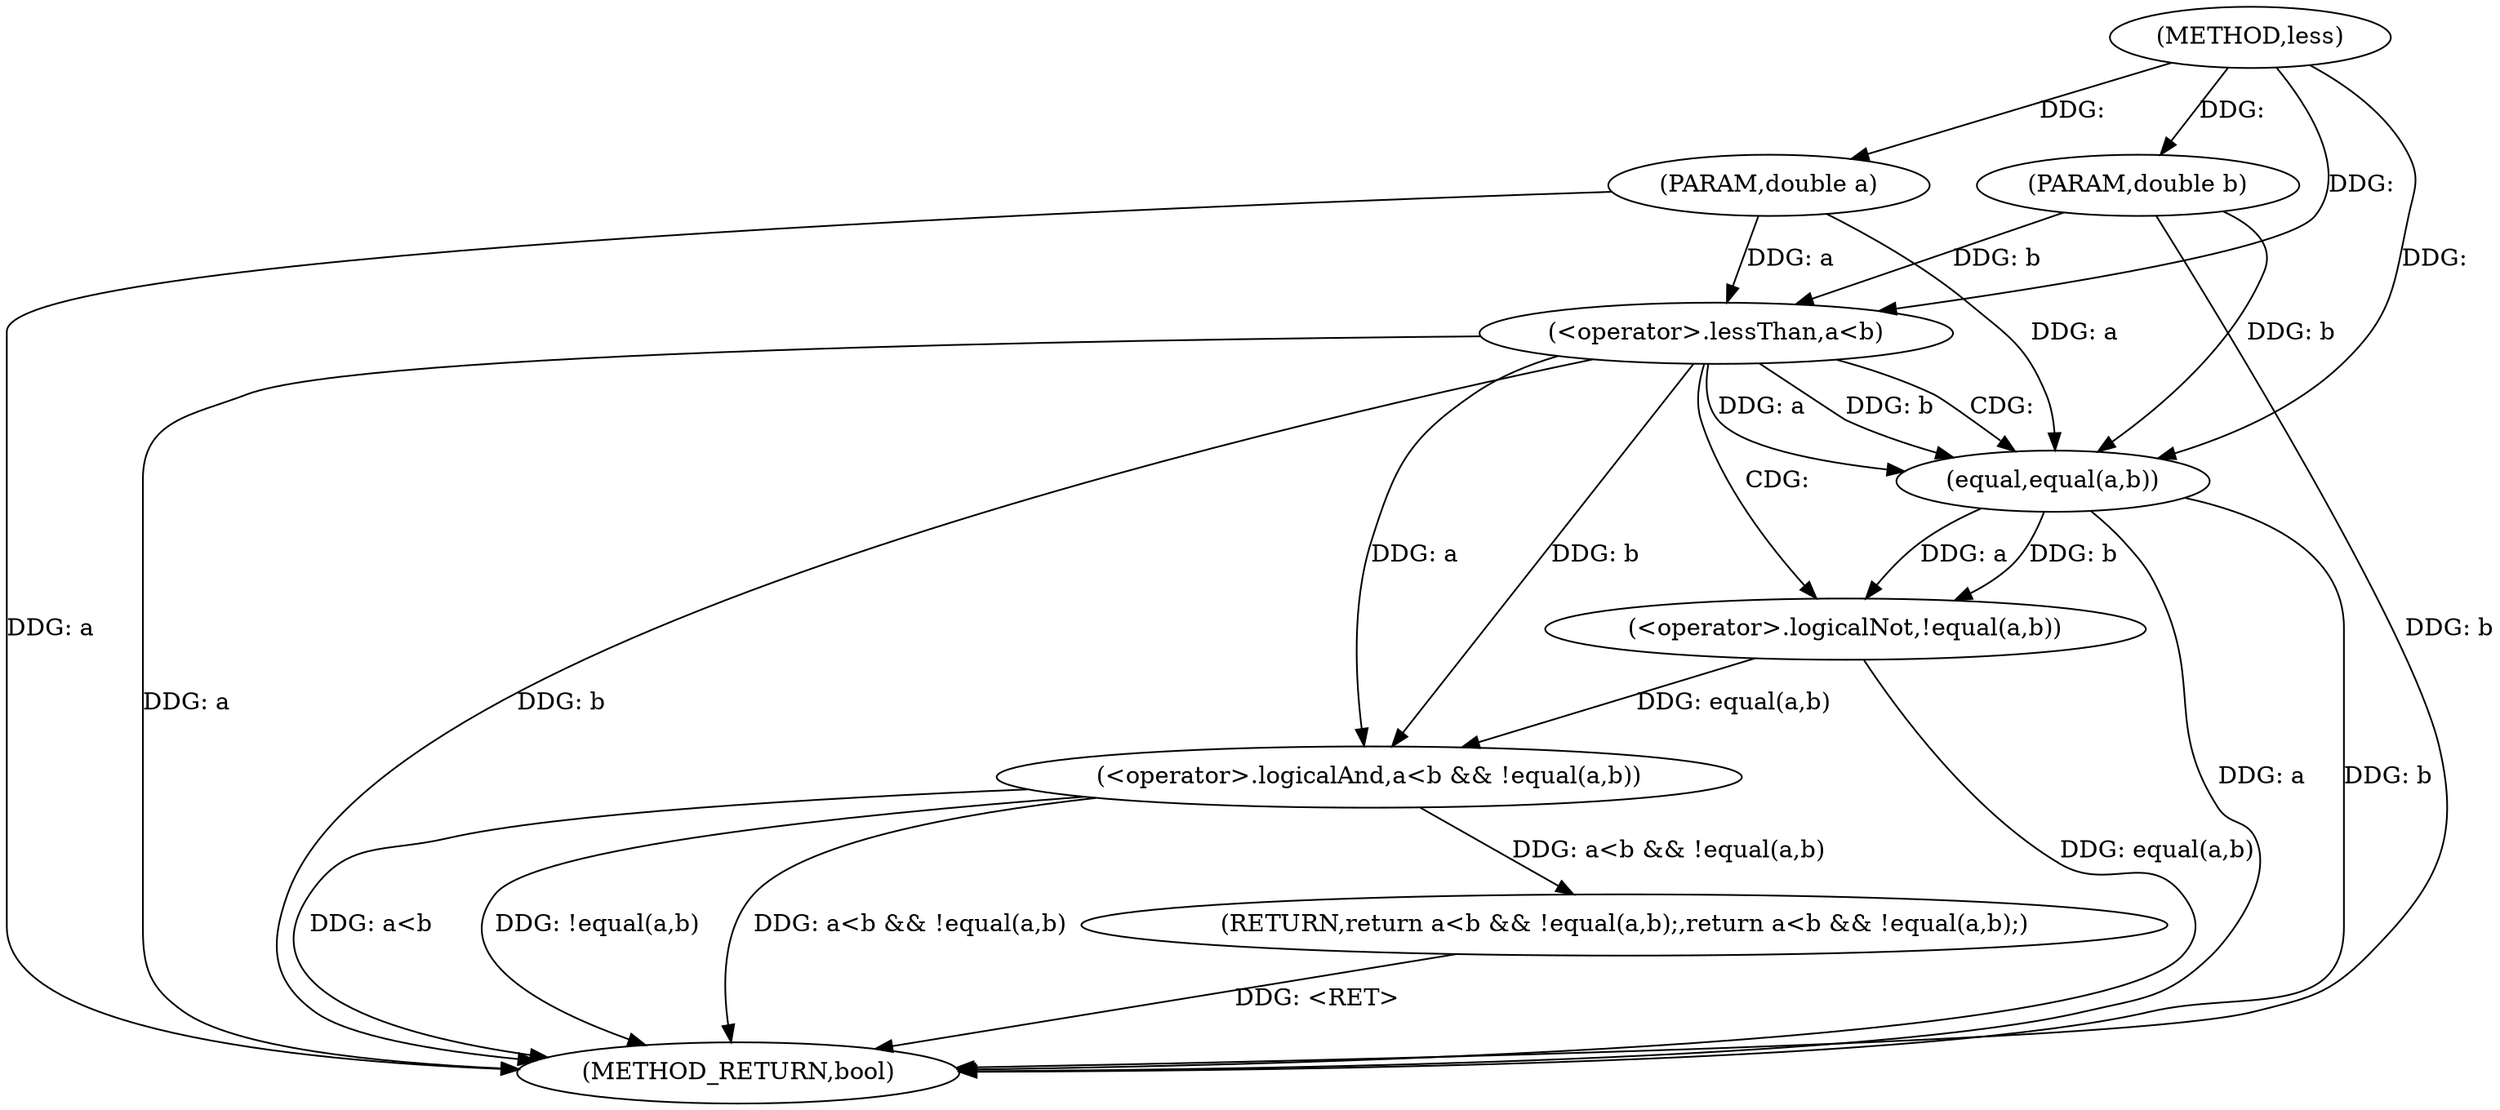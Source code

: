 digraph "less" {  
"1000126" [label = "(METHOD,less)" ]
"1000139" [label = "(METHOD_RETURN,bool)" ]
"1000127" [label = "(PARAM,double a)" ]
"1000128" [label = "(PARAM,double b)" ]
"1000130" [label = "(RETURN,return a<b && !equal(a,b);,return a<b && !equal(a,b);)" ]
"1000131" [label = "(<operator>.logicalAnd,a<b && !equal(a,b))" ]
"1000132" [label = "(<operator>.lessThan,a<b)" ]
"1000135" [label = "(<operator>.logicalNot,!equal(a,b))" ]
"1000136" [label = "(equal,equal(a,b))" ]
  "1000127" -> "1000139"  [ label = "DDG: a"] 
  "1000128" -> "1000139"  [ label = "DDG: b"] 
  "1000132" -> "1000139"  [ label = "DDG: a"] 
  "1000132" -> "1000139"  [ label = "DDG: b"] 
  "1000131" -> "1000139"  [ label = "DDG: a<b"] 
  "1000136" -> "1000139"  [ label = "DDG: a"] 
  "1000136" -> "1000139"  [ label = "DDG: b"] 
  "1000135" -> "1000139"  [ label = "DDG: equal(a,b)"] 
  "1000131" -> "1000139"  [ label = "DDG: !equal(a,b)"] 
  "1000131" -> "1000139"  [ label = "DDG: a<b && !equal(a,b)"] 
  "1000130" -> "1000139"  [ label = "DDG: <RET>"] 
  "1000126" -> "1000127"  [ label = "DDG: "] 
  "1000126" -> "1000128"  [ label = "DDG: "] 
  "1000131" -> "1000130"  [ label = "DDG: a<b && !equal(a,b)"] 
  "1000132" -> "1000131"  [ label = "DDG: a"] 
  "1000132" -> "1000131"  [ label = "DDG: b"] 
  "1000135" -> "1000131"  [ label = "DDG: equal(a,b)"] 
  "1000127" -> "1000132"  [ label = "DDG: a"] 
  "1000126" -> "1000132"  [ label = "DDG: "] 
  "1000128" -> "1000132"  [ label = "DDG: b"] 
  "1000136" -> "1000135"  [ label = "DDG: a"] 
  "1000136" -> "1000135"  [ label = "DDG: b"] 
  "1000132" -> "1000136"  [ label = "DDG: a"] 
  "1000127" -> "1000136"  [ label = "DDG: a"] 
  "1000126" -> "1000136"  [ label = "DDG: "] 
  "1000132" -> "1000136"  [ label = "DDG: b"] 
  "1000128" -> "1000136"  [ label = "DDG: b"] 
  "1000132" -> "1000136"  [ label = "CDG: "] 
  "1000132" -> "1000135"  [ label = "CDG: "] 
}
